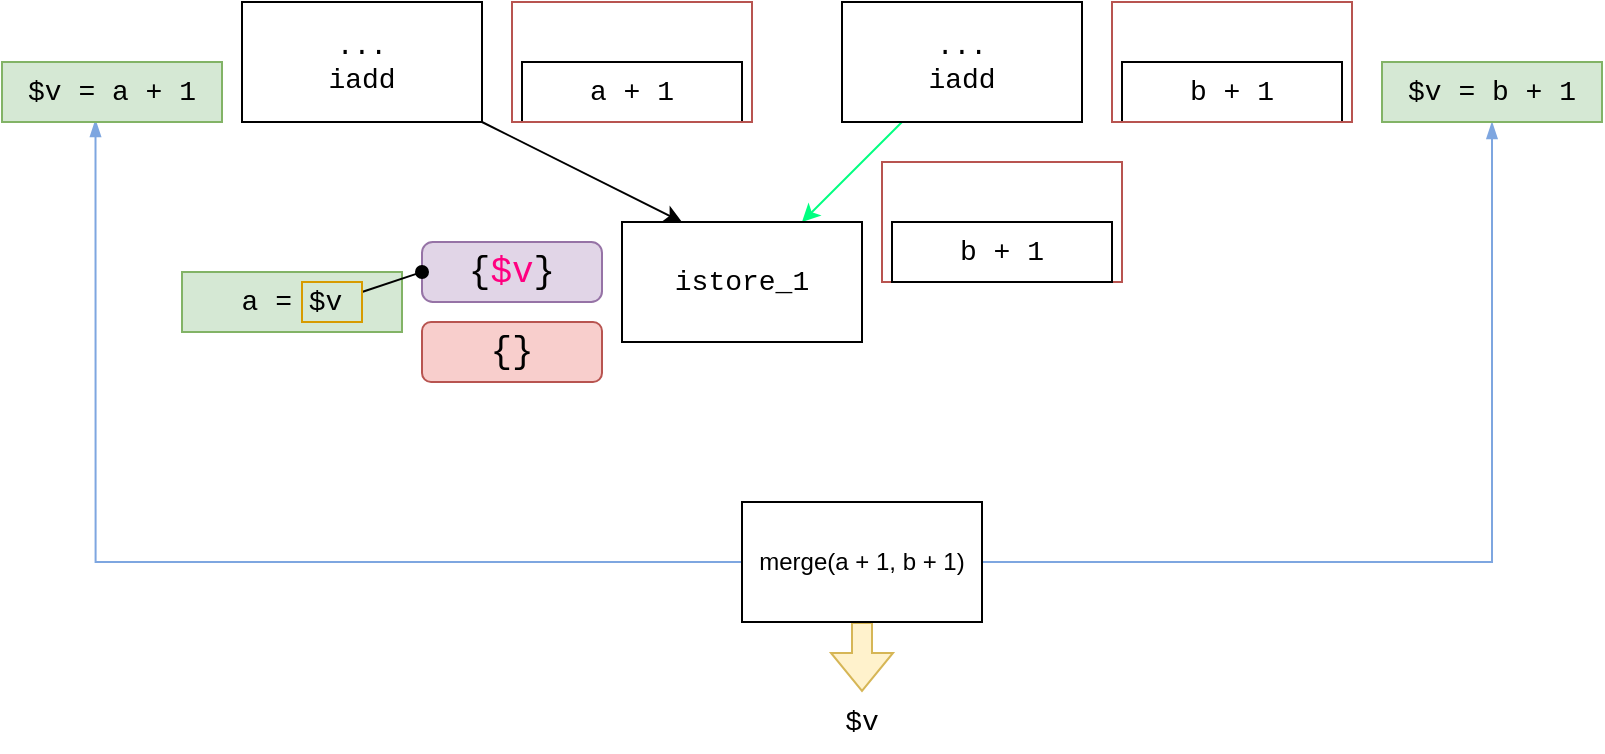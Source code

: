 <mxfile version="20.3.0" type="device"><diagram id="lgyOOaQe3irOFHM45wZJ" name="Page-1"><mxGraphModel dx="1977" dy="731" grid="1" gridSize="10" guides="1" tooltips="1" connect="1" arrows="1" fold="1" page="1" pageScale="1" pageWidth="850" pageHeight="1100" math="0" shadow="0"><root><mxCell id="0"/><mxCell id="1" parent="0"/><mxCell id="noSYoFi046iXxdw2NwB1-8" style="rounded=0;orthogonalLoop=1;jettySize=auto;html=1;entryX=0.25;entryY=0;entryDx=0;entryDy=0;strokeColor=#000000;" edge="1" parent="1" source="noSYoFi046iXxdw2NwB1-1" target="noSYoFi046iXxdw2NwB1-7"><mxGeometry relative="1" as="geometry"/></mxCell><mxCell id="noSYoFi046iXxdw2NwB1-1" value="&lt;font style=&quot;font-size: 14px;&quot; face=&quot;Courier New&quot;&gt;...&lt;br&gt;iadd&lt;br&gt;&lt;/font&gt;" style="rounded=0;whiteSpace=wrap;html=1;" vertex="1" parent="1"><mxGeometry x="80" y="220" width="120" height="60" as="geometry"/></mxCell><mxCell id="noSYoFi046iXxdw2NwB1-2" value="a + 1" style="rounded=0;whiteSpace=wrap;html=1;fontFamily=Courier New;fontSize=14;" vertex="1" parent="1"><mxGeometry x="220" y="250" width="110" height="30" as="geometry"/></mxCell><mxCell id="noSYoFi046iXxdw2NwB1-3" value="" style="rounded=0;whiteSpace=wrap;html=1;fontFamily=Courier New;fontSize=14;fillColor=none;strokeColor=#b85450;" vertex="1" parent="1"><mxGeometry x="215" y="220" width="120" height="60" as="geometry"/></mxCell><mxCell id="noSYoFi046iXxdw2NwB1-9" style="edgeStyle=none;rounded=0;orthogonalLoop=1;jettySize=auto;html=1;entryX=0.75;entryY=0;entryDx=0;entryDy=0;strokeColor=#00FF80;" edge="1" parent="1" source="noSYoFi046iXxdw2NwB1-4" target="noSYoFi046iXxdw2NwB1-7"><mxGeometry relative="1" as="geometry"/></mxCell><mxCell id="noSYoFi046iXxdw2NwB1-4" value="&lt;font style=&quot;font-size: 14px;&quot; face=&quot;Courier New&quot;&gt;...&lt;br&gt;iadd&lt;br&gt;&lt;/font&gt;" style="rounded=0;whiteSpace=wrap;html=1;" vertex="1" parent="1"><mxGeometry x="380" y="220" width="120" height="60" as="geometry"/></mxCell><mxCell id="noSYoFi046iXxdw2NwB1-5" value="b + 1" style="rounded=0;whiteSpace=wrap;html=1;fontFamily=Courier New;fontSize=14;" vertex="1" parent="1"><mxGeometry x="520" y="250" width="110" height="30" as="geometry"/></mxCell><mxCell id="noSYoFi046iXxdw2NwB1-6" value="" style="rounded=0;whiteSpace=wrap;html=1;fontFamily=Courier New;fontSize=14;fillColor=none;strokeColor=#b85450;" vertex="1" parent="1"><mxGeometry x="515" y="220" width="120" height="60" as="geometry"/></mxCell><mxCell id="noSYoFi046iXxdw2NwB1-7" value="&lt;font style=&quot;font-size: 14px;&quot; face=&quot;Courier New&quot;&gt;istore_1&lt;br&gt;&lt;/font&gt;" style="rounded=0;whiteSpace=wrap;html=1;" vertex="1" parent="1"><mxGeometry x="270" y="330" width="120" height="60" as="geometry"/></mxCell><mxCell id="noSYoFi046iXxdw2NwB1-11" value="" style="rounded=0;whiteSpace=wrap;html=1;fontFamily=Courier New;fontSize=14;fillColor=none;strokeColor=#b85450;" vertex="1" parent="1"><mxGeometry x="400" y="300" width="120" height="60" as="geometry"/></mxCell><mxCell id="noSYoFi046iXxdw2NwB1-13" value="b + 1" style="rounded=0;whiteSpace=wrap;html=1;fontFamily=Courier New;fontSize=14;" vertex="1" parent="1"><mxGeometry x="405" y="330" width="110" height="30" as="geometry"/></mxCell><mxCell id="noSYoFi046iXxdw2NwB1-14" value="{&lt;font color=&quot;#ff0080&quot;&gt;$v&lt;/font&gt;}" style="rounded=1;whiteSpace=wrap;html=1;fontFamily=Courier New;fontSize=18;fillColor=#e1d5e7;strokeColor=#9673a6;arcSize=18;" vertex="1" parent="1"><mxGeometry x="170" y="340" width="90" height="30" as="geometry"/></mxCell><mxCell id="noSYoFi046iXxdw2NwB1-15" value="{}" style="rounded=1;whiteSpace=wrap;html=1;fontFamily=Courier New;fontSize=18;fillColor=#f8cecc;strokeColor=#b85450;" vertex="1" parent="1"><mxGeometry x="170" y="380" width="90" height="30" as="geometry"/></mxCell><mxCell id="noSYoFi046iXxdw2NwB1-16" value="a = $v" style="text;html=1;strokeColor=#82b366;fillColor=#d5e8d4;align=center;verticalAlign=middle;whiteSpace=wrap;rounded=0;fontFamily=Courier New;fontSize=14;" vertex="1" parent="1"><mxGeometry x="50" y="355" width="110" height="30" as="geometry"/></mxCell><mxCell id="noSYoFi046iXxdw2NwB1-18" style="edgeStyle=none;rounded=0;orthogonalLoop=1;jettySize=auto;html=1;strokeColor=#000000;endArrow=oval;endFill=1;entryX=0;entryY=0.5;entryDx=0;entryDy=0;" edge="1" parent="1" source="noSYoFi046iXxdw2NwB1-17" target="noSYoFi046iXxdw2NwB1-14"><mxGeometry relative="1" as="geometry"><mxPoint x="220" y="270" as="targetPoint"/></mxGeometry></mxCell><mxCell id="noSYoFi046iXxdw2NwB1-17" value="" style="rounded=0;whiteSpace=wrap;html=1;fillColor=none;strokeColor=#d79b00;" vertex="1" parent="1"><mxGeometry x="110" y="360" width="30" height="20" as="geometry"/></mxCell><mxCell id="noSYoFi046iXxdw2NwB1-27" style="edgeStyle=none;shape=flexArrow;rounded=0;orthogonalLoop=1;jettySize=auto;html=1;strokeColor=#d6b656;endArrow=oval;endFill=1;fillColor=#fff2cc;" edge="1" parent="1" source="noSYoFi046iXxdw2NwB1-26" target="noSYoFi046iXxdw2NwB1-28"><mxGeometry relative="1" as="geometry"><mxPoint x="390" y="580" as="targetPoint"/></mxGeometry></mxCell><mxCell id="noSYoFi046iXxdw2NwB1-32" style="edgeStyle=orthogonalEdgeStyle;rounded=0;orthogonalLoop=1;jettySize=auto;html=1;entryX=0.425;entryY=0.967;entryDx=0;entryDy=0;entryPerimeter=0;strokeColor=#7EA6E0;fontFamily=Courier New;fontSize=14;endArrow=blockThin;endFill=1;" edge="1" parent="1" source="noSYoFi046iXxdw2NwB1-26" target="noSYoFi046iXxdw2NwB1-31"><mxGeometry relative="1" as="geometry"/></mxCell><mxCell id="noSYoFi046iXxdw2NwB1-33" style="edgeStyle=orthogonalEdgeStyle;rounded=0;orthogonalLoop=1;jettySize=auto;html=1;entryX=0.5;entryY=1;entryDx=0;entryDy=0;strokeColor=#7EA6E0;fontFamily=Courier New;fontSize=14;endArrow=blockThin;endFill=1;" edge="1" parent="1" source="noSYoFi046iXxdw2NwB1-26" target="noSYoFi046iXxdw2NwB1-30"><mxGeometry relative="1" as="geometry"/></mxCell><mxCell id="noSYoFi046iXxdw2NwB1-26" value="merge(a + 1, b + 1)" style="rounded=0;whiteSpace=wrap;html=1;fillColor=none;" vertex="1" parent="1"><mxGeometry x="330" y="470" width="120" height="60" as="geometry"/></mxCell><mxCell id="noSYoFi046iXxdw2NwB1-28" value="&lt;font face=&quot;Courier New&quot; style=&quot;font-size: 14px;&quot;&gt;$v&lt;/font&gt;" style="text;html=1;strokeColor=none;fillColor=none;align=center;verticalAlign=middle;whiteSpace=wrap;rounded=0;" vertex="1" parent="1"><mxGeometry x="360" y="565" width="60" height="30" as="geometry"/></mxCell><mxCell id="noSYoFi046iXxdw2NwB1-30" value="$v = b + 1" style="text;html=1;strokeColor=#82b366;fillColor=#d5e8d4;align=center;verticalAlign=middle;whiteSpace=wrap;rounded=0;fontFamily=Courier New;fontSize=14;" vertex="1" parent="1"><mxGeometry x="650" y="250" width="110" height="30" as="geometry"/></mxCell><mxCell id="noSYoFi046iXxdw2NwB1-31" value="$v = a + 1" style="text;html=1;strokeColor=#82b366;fillColor=#d5e8d4;align=center;verticalAlign=middle;whiteSpace=wrap;rounded=0;fontFamily=Courier New;fontSize=14;" vertex="1" parent="1"><mxGeometry x="-40" y="250" width="110" height="30" as="geometry"/></mxCell></root></mxGraphModel></diagram></mxfile>